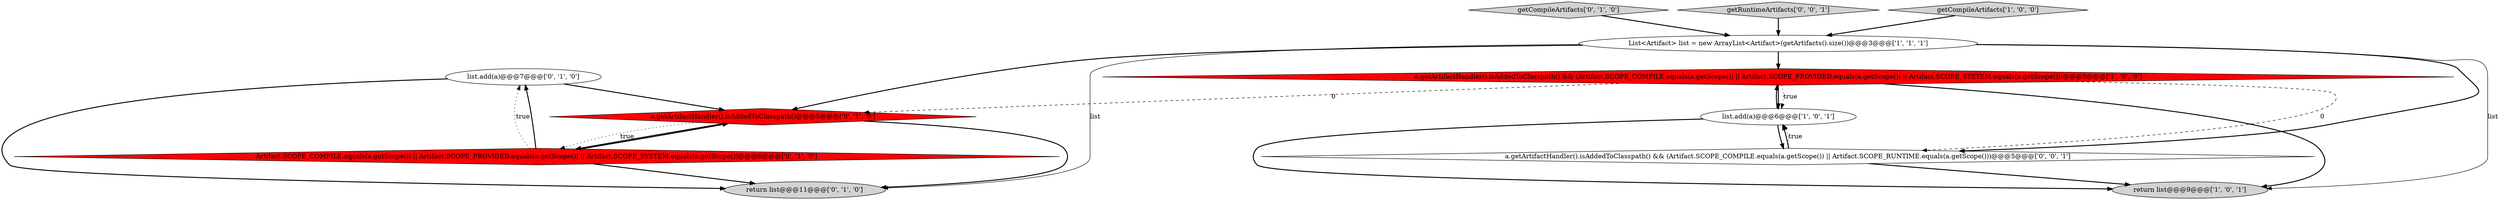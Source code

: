 digraph {
7 [style = filled, label = "list.add(a)@@@7@@@['0', '1', '0']", fillcolor = white, shape = ellipse image = "AAA0AAABBB2BBB"];
3 [style = filled, label = "list.add(a)@@@6@@@['1', '0', '1']", fillcolor = white, shape = ellipse image = "AAA0AAABBB1BBB"];
6 [style = filled, label = "return list@@@11@@@['0', '1', '0']", fillcolor = lightgray, shape = ellipse image = "AAA0AAABBB2BBB"];
8 [style = filled, label = "getCompileArtifacts['0', '1', '0']", fillcolor = lightgray, shape = diamond image = "AAA0AAABBB2BBB"];
9 [style = filled, label = "a.getArtifactHandler().isAddedToClasspath()@@@5@@@['0', '1', '0']", fillcolor = red, shape = diamond image = "AAA1AAABBB2BBB"];
5 [style = filled, label = "Artifact.SCOPE_COMPILE.equals(a.getScope()) || Artifact.SCOPE_PROVIDED.equals(a.getScope()) || Artifact.SCOPE_SYSTEM.equals(a.getScope())@@@6@@@['0', '1', '0']", fillcolor = red, shape = diamond image = "AAA1AAABBB2BBB"];
0 [style = filled, label = "a.getArtifactHandler().isAddedToClasspath() && (Artifact.SCOPE_COMPILE.equals(a.getScope()) || Artifact.SCOPE_PROVIDED.equals(a.getScope()) || Artifact.SCOPE_SYSTEM.equals(a.getScope()))@@@5@@@['1', '0', '0']", fillcolor = red, shape = diamond image = "AAA1AAABBB1BBB"];
10 [style = filled, label = "a.getArtifactHandler().isAddedToClasspath() && (Artifact.SCOPE_COMPILE.equals(a.getScope()) || Artifact.SCOPE_RUNTIME.equals(a.getScope()))@@@5@@@['0', '0', '1']", fillcolor = white, shape = diamond image = "AAA0AAABBB3BBB"];
11 [style = filled, label = "getRuntimeArtifacts['0', '0', '1']", fillcolor = lightgray, shape = diamond image = "AAA0AAABBB3BBB"];
2 [style = filled, label = "getCompileArtifacts['1', '0', '0']", fillcolor = lightgray, shape = diamond image = "AAA0AAABBB1BBB"];
1 [style = filled, label = "return list@@@9@@@['1', '0', '1']", fillcolor = lightgray, shape = ellipse image = "AAA0AAABBB1BBB"];
4 [style = filled, label = "List<Artifact> list = new ArrayList<Artifact>(getArtifacts().size())@@@3@@@['1', '1', '1']", fillcolor = white, shape = ellipse image = "AAA0AAABBB1BBB"];
0->3 [style = bold, label=""];
4->9 [style = bold, label=""];
4->10 [style = bold, label=""];
4->1 [style = solid, label="list"];
3->1 [style = bold, label=""];
5->9 [style = bold, label=""];
11->4 [style = bold, label=""];
10->3 [style = dotted, label="true"];
10->3 [style = bold, label=""];
4->6 [style = solid, label="list"];
2->4 [style = bold, label=""];
0->10 [style = dashed, label="0"];
3->0 [style = bold, label=""];
9->6 [style = bold, label=""];
4->0 [style = bold, label=""];
7->9 [style = bold, label=""];
3->10 [style = bold, label=""];
5->6 [style = bold, label=""];
5->7 [style = dotted, label="true"];
0->1 [style = bold, label=""];
7->6 [style = bold, label=""];
9->5 [style = bold, label=""];
5->7 [style = bold, label=""];
0->3 [style = dotted, label="true"];
8->4 [style = bold, label=""];
0->9 [style = dashed, label="0"];
10->1 [style = bold, label=""];
9->5 [style = dotted, label="true"];
}
